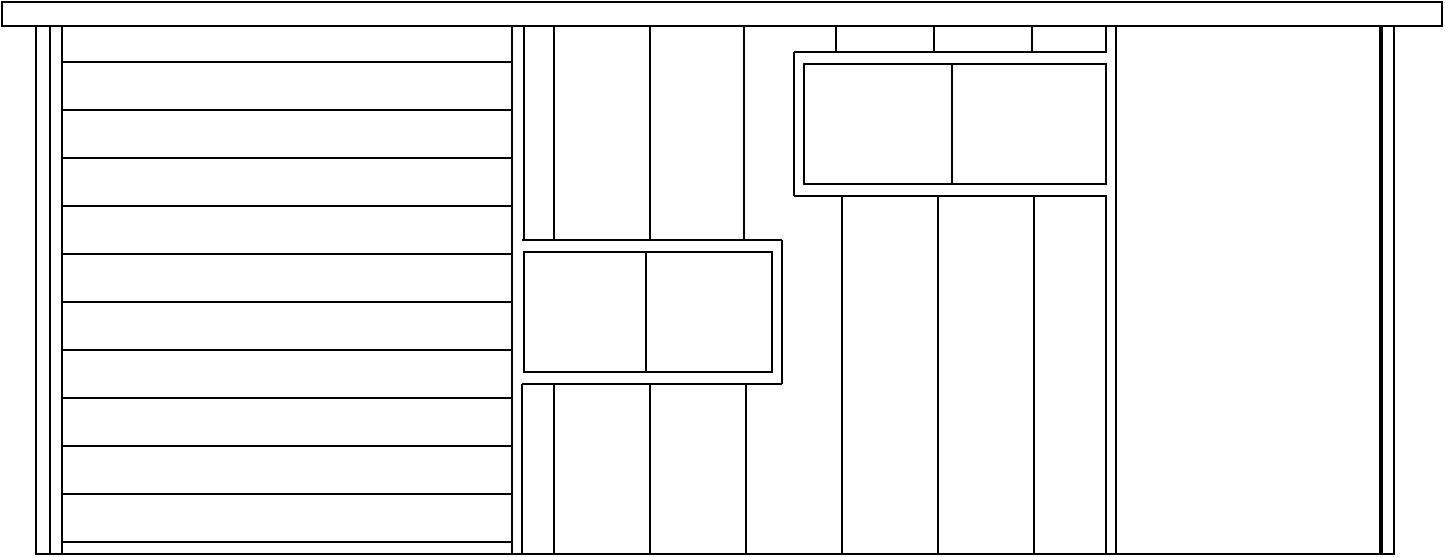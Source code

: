 <mxfile version="10.6.9" type="github"><diagram id="NxlQ8bqLyU6EwYpoMopH" name="Page-1"><mxGraphModel dx="754" dy="465" grid="1" gridSize="1" guides="1" tooltips="1" connect="1" arrows="1" fold="1" page="1" pageScale="1" pageWidth="1100" pageHeight="850" math="0" shadow="0"><root><mxCell id="0"/><mxCell id="1" parent="0"/><mxCell id="kO-maVPEDU3jo5znh7mr-5" value="" style="rounded=0;whiteSpace=wrap;html=1;" vertex="1" parent="1"><mxGeometry x="270" y="330" width="660" height="6" as="geometry"/></mxCell><mxCell id="kO-maVPEDU3jo5znh7mr-11" value="" style="rounded=0;whiteSpace=wrap;html=1;" vertex="1" parent="1"><mxGeometry x="270" y="234" width="228" height="24" as="geometry"/></mxCell><mxCell id="kO-maVPEDU3jo5znh7mr-9" value="" style="rounded=0;whiteSpace=wrap;html=1;" vertex="1" parent="1"><mxGeometry x="270" y="282" width="228" height="24" as="geometry"/></mxCell><mxCell id="kO-maVPEDU3jo5znh7mr-1" value="" style="rounded=0;whiteSpace=wrap;html=1;" vertex="1" parent="1"><mxGeometry x="257" y="72" width="672" height="264" as="geometry"/></mxCell><mxCell id="kO-maVPEDU3jo5znh7mr-8" value="" style="rounded=0;whiteSpace=wrap;html=1;" vertex="1" parent="1"><mxGeometry x="270" y="306" width="225" height="24" as="geometry"/></mxCell><mxCell id="kO-maVPEDU3jo5znh7mr-2" value="" style="rounded=0;whiteSpace=wrap;html=1;" vertex="1" parent="1"><mxGeometry x="240" y="60" width="720" height="12" as="geometry"/></mxCell><mxCell id="kO-maVPEDU3jo5znh7mr-3" value="" style="rounded=0;whiteSpace=wrap;html=1;" vertex="1" parent="1"><mxGeometry x="264" y="72" width="6" height="264" as="geometry"/></mxCell><mxCell id="kO-maVPEDU3jo5znh7mr-4" value="" style="rounded=0;whiteSpace=wrap;html=1;" vertex="1" parent="1"><mxGeometry x="930" y="72" width="6" height="264" as="geometry"/></mxCell><mxCell id="kO-maVPEDU3jo5znh7mr-10" value="" style="rounded=0;whiteSpace=wrap;html=1;" vertex="1" parent="1"><mxGeometry x="270" y="258" width="225" height="24" as="geometry"/></mxCell><mxCell id="kO-maVPEDU3jo5znh7mr-12" value="" style="rounded=0;whiteSpace=wrap;html=1;" vertex="1" parent="1"><mxGeometry x="270" y="210" width="225" height="24" as="geometry"/></mxCell><mxCell id="kO-maVPEDU3jo5znh7mr-13" value="" style="rounded=0;whiteSpace=wrap;html=1;" vertex="1" parent="1"><mxGeometry x="270" y="186" width="225" height="24" as="geometry"/></mxCell><mxCell id="kO-maVPEDU3jo5znh7mr-14" value="" style="rounded=0;whiteSpace=wrap;html=1;" vertex="1" parent="1"><mxGeometry x="270" y="162" width="225" height="24" as="geometry"/></mxCell><mxCell id="kO-maVPEDU3jo5znh7mr-15" value="" style="rounded=0;whiteSpace=wrap;html=1;" vertex="1" parent="1"><mxGeometry x="270" y="138" width="225" height="24" as="geometry"/></mxCell><mxCell id="kO-maVPEDU3jo5znh7mr-16" value="" style="rounded=0;whiteSpace=wrap;html=1;" vertex="1" parent="1"><mxGeometry x="270" y="114" width="225" height="24" as="geometry"/></mxCell><mxCell id="kO-maVPEDU3jo5znh7mr-17" value="" style="rounded=0;whiteSpace=wrap;html=1;" vertex="1" parent="1"><mxGeometry x="270" y="90" width="225" height="24" as="geometry"/></mxCell><mxCell id="kO-maVPEDU3jo5znh7mr-19" value="" style="rounded=0;whiteSpace=wrap;html=1;" vertex="1" parent="1"><mxGeometry x="564" y="251" width="48" height="85" as="geometry"/></mxCell><mxCell id="kO-maVPEDU3jo5znh7mr-21" value="" style="rounded=0;whiteSpace=wrap;html=1;" vertex="1" parent="1"><mxGeometry x="660" y="157" width="48" height="179" as="geometry"/></mxCell><mxCell id="kO-maVPEDU3jo5znh7mr-22" value="" style="rounded=0;whiteSpace=wrap;html=1;" vertex="1" parent="1"><mxGeometry x="708" y="157" width="48" height="179" as="geometry"/></mxCell><mxCell id="kO-maVPEDU3jo5znh7mr-23" value="" style="rounded=0;whiteSpace=wrap;html=1;" vertex="1" parent="1"><mxGeometry x="756" y="157" width="36" height="179" as="geometry"/></mxCell><mxCell id="kO-maVPEDU3jo5znh7mr-26" value="" style="line;strokeWidth=1;direction=south;html=1;" vertex="1" parent="1"><mxGeometry x="490" y="72" width="10" height="264" as="geometry"/></mxCell><mxCell id="kO-maVPEDU3jo5znh7mr-27" value="" style="line;strokeWidth=1;direction=south;html=1;" vertex="1" parent="1"><mxGeometry x="495" y="251" width="10" height="85" as="geometry"/></mxCell><mxCell id="kO-maVPEDU3jo5znh7mr-28" value="" style="line;strokeWidth=1;html=1;" vertex="1" parent="1"><mxGeometry x="500" y="246" width="130" height="10" as="geometry"/></mxCell><mxCell id="kO-maVPEDU3jo5znh7mr-29" value="" style="line;strokeWidth=1;direction=south;html=1;" vertex="1" parent="1"><mxGeometry x="625" y="179" width="10" height="72" as="geometry"/></mxCell><mxCell id="kO-maVPEDU3jo5znh7mr-30" value="" style="line;strokeWidth=1;html=1;" vertex="1" parent="1"><mxGeometry x="500" y="174" width="130" height="10" as="geometry"/></mxCell><mxCell id="kO-maVPEDU3jo5znh7mr-31" value="" style="line;strokeWidth=1;direction=south;html=1;" vertex="1" parent="1"><mxGeometry x="496" y="72" width="10" height="107" as="geometry"/></mxCell><mxCell id="kO-maVPEDU3jo5znh7mr-34" value="" style="line;strokeWidth=1;direction=south;html=1;" vertex="1" parent="1"><mxGeometry x="606" y="72" width="10" height="107" as="geometry"/></mxCell><mxCell id="kO-maVPEDU3jo5znh7mr-35" value="" style="rounded=0;whiteSpace=wrap;html=1;" vertex="1" parent="1"><mxGeometry x="516" y="72" width="48" height="107" as="geometry"/></mxCell><mxCell id="kO-maVPEDU3jo5znh7mr-18" value="" style="rounded=0;whiteSpace=wrap;html=1;" vertex="1" parent="1"><mxGeometry x="516" y="251" width="48" height="85" as="geometry"/></mxCell><mxCell id="kO-maVPEDU3jo5znh7mr-38" value="" style="rounded=0;whiteSpace=wrap;html=1;strokeWidth=1;" vertex="1" parent="1"><mxGeometry x="501" y="185" width="124" height="60" as="geometry"/></mxCell><mxCell id="kO-maVPEDU3jo5znh7mr-39" value="" style="line;strokeWidth=1;direction=south;html=1;" vertex="1" parent="1"><mxGeometry x="792" y="72" width="10" height="264" as="geometry"/></mxCell><mxCell id="kO-maVPEDU3jo5znh7mr-40" value="" style="line;strokeWidth=1;html=1;" vertex="1" parent="1"><mxGeometry x="636" y="152" width="156" height="10" as="geometry"/></mxCell><mxCell id="kO-maVPEDU3jo5znh7mr-41" value="" style="line;strokeWidth=1;direction=south;html=1;" vertex="1" parent="1"><mxGeometry x="631" y="85" width="10" height="72" as="geometry"/></mxCell><mxCell id="kO-maVPEDU3jo5znh7mr-42" value="" style="line;strokeWidth=1;html=1;" vertex="1" parent="1"><mxGeometry x="636" y="80" width="156" height="10" as="geometry"/></mxCell><mxCell id="kO-maVPEDU3jo5znh7mr-43" value="" style="rounded=0;whiteSpace=wrap;html=1;" vertex="1" parent="1"><mxGeometry x="755" y="72" width="37" height="13" as="geometry"/></mxCell><mxCell id="kO-maVPEDU3jo5znh7mr-44" value="" style="rounded=0;whiteSpace=wrap;html=1;" vertex="1" parent="1"><mxGeometry x="706" y="72" width="49" height="13" as="geometry"/></mxCell><mxCell id="kO-maVPEDU3jo5znh7mr-45" value="" style="rounded=0;whiteSpace=wrap;html=1;" vertex="1" parent="1"><mxGeometry x="657" y="72" width="49" height="13" as="geometry"/></mxCell><mxCell id="kO-maVPEDU3jo5znh7mr-46" value="" style="rounded=0;whiteSpace=wrap;html=1;strokeWidth=1;" vertex="1" parent="1"><mxGeometry x="641" y="91" width="151" height="60" as="geometry"/></mxCell><mxCell id="kO-maVPEDU3jo5znh7mr-47" value="" style="line;strokeWidth=1;direction=south;html=1;" vertex="1" parent="1"><mxGeometry x="557" y="185" width="10" height="60" as="geometry"/></mxCell><mxCell id="kO-maVPEDU3jo5znh7mr-48" value="" style="line;strokeWidth=1;direction=south;html=1;" vertex="1" parent="1"><mxGeometry x="710" y="91" width="10" height="60" as="geometry"/></mxCell></root></mxGraphModel></diagram></mxfile>